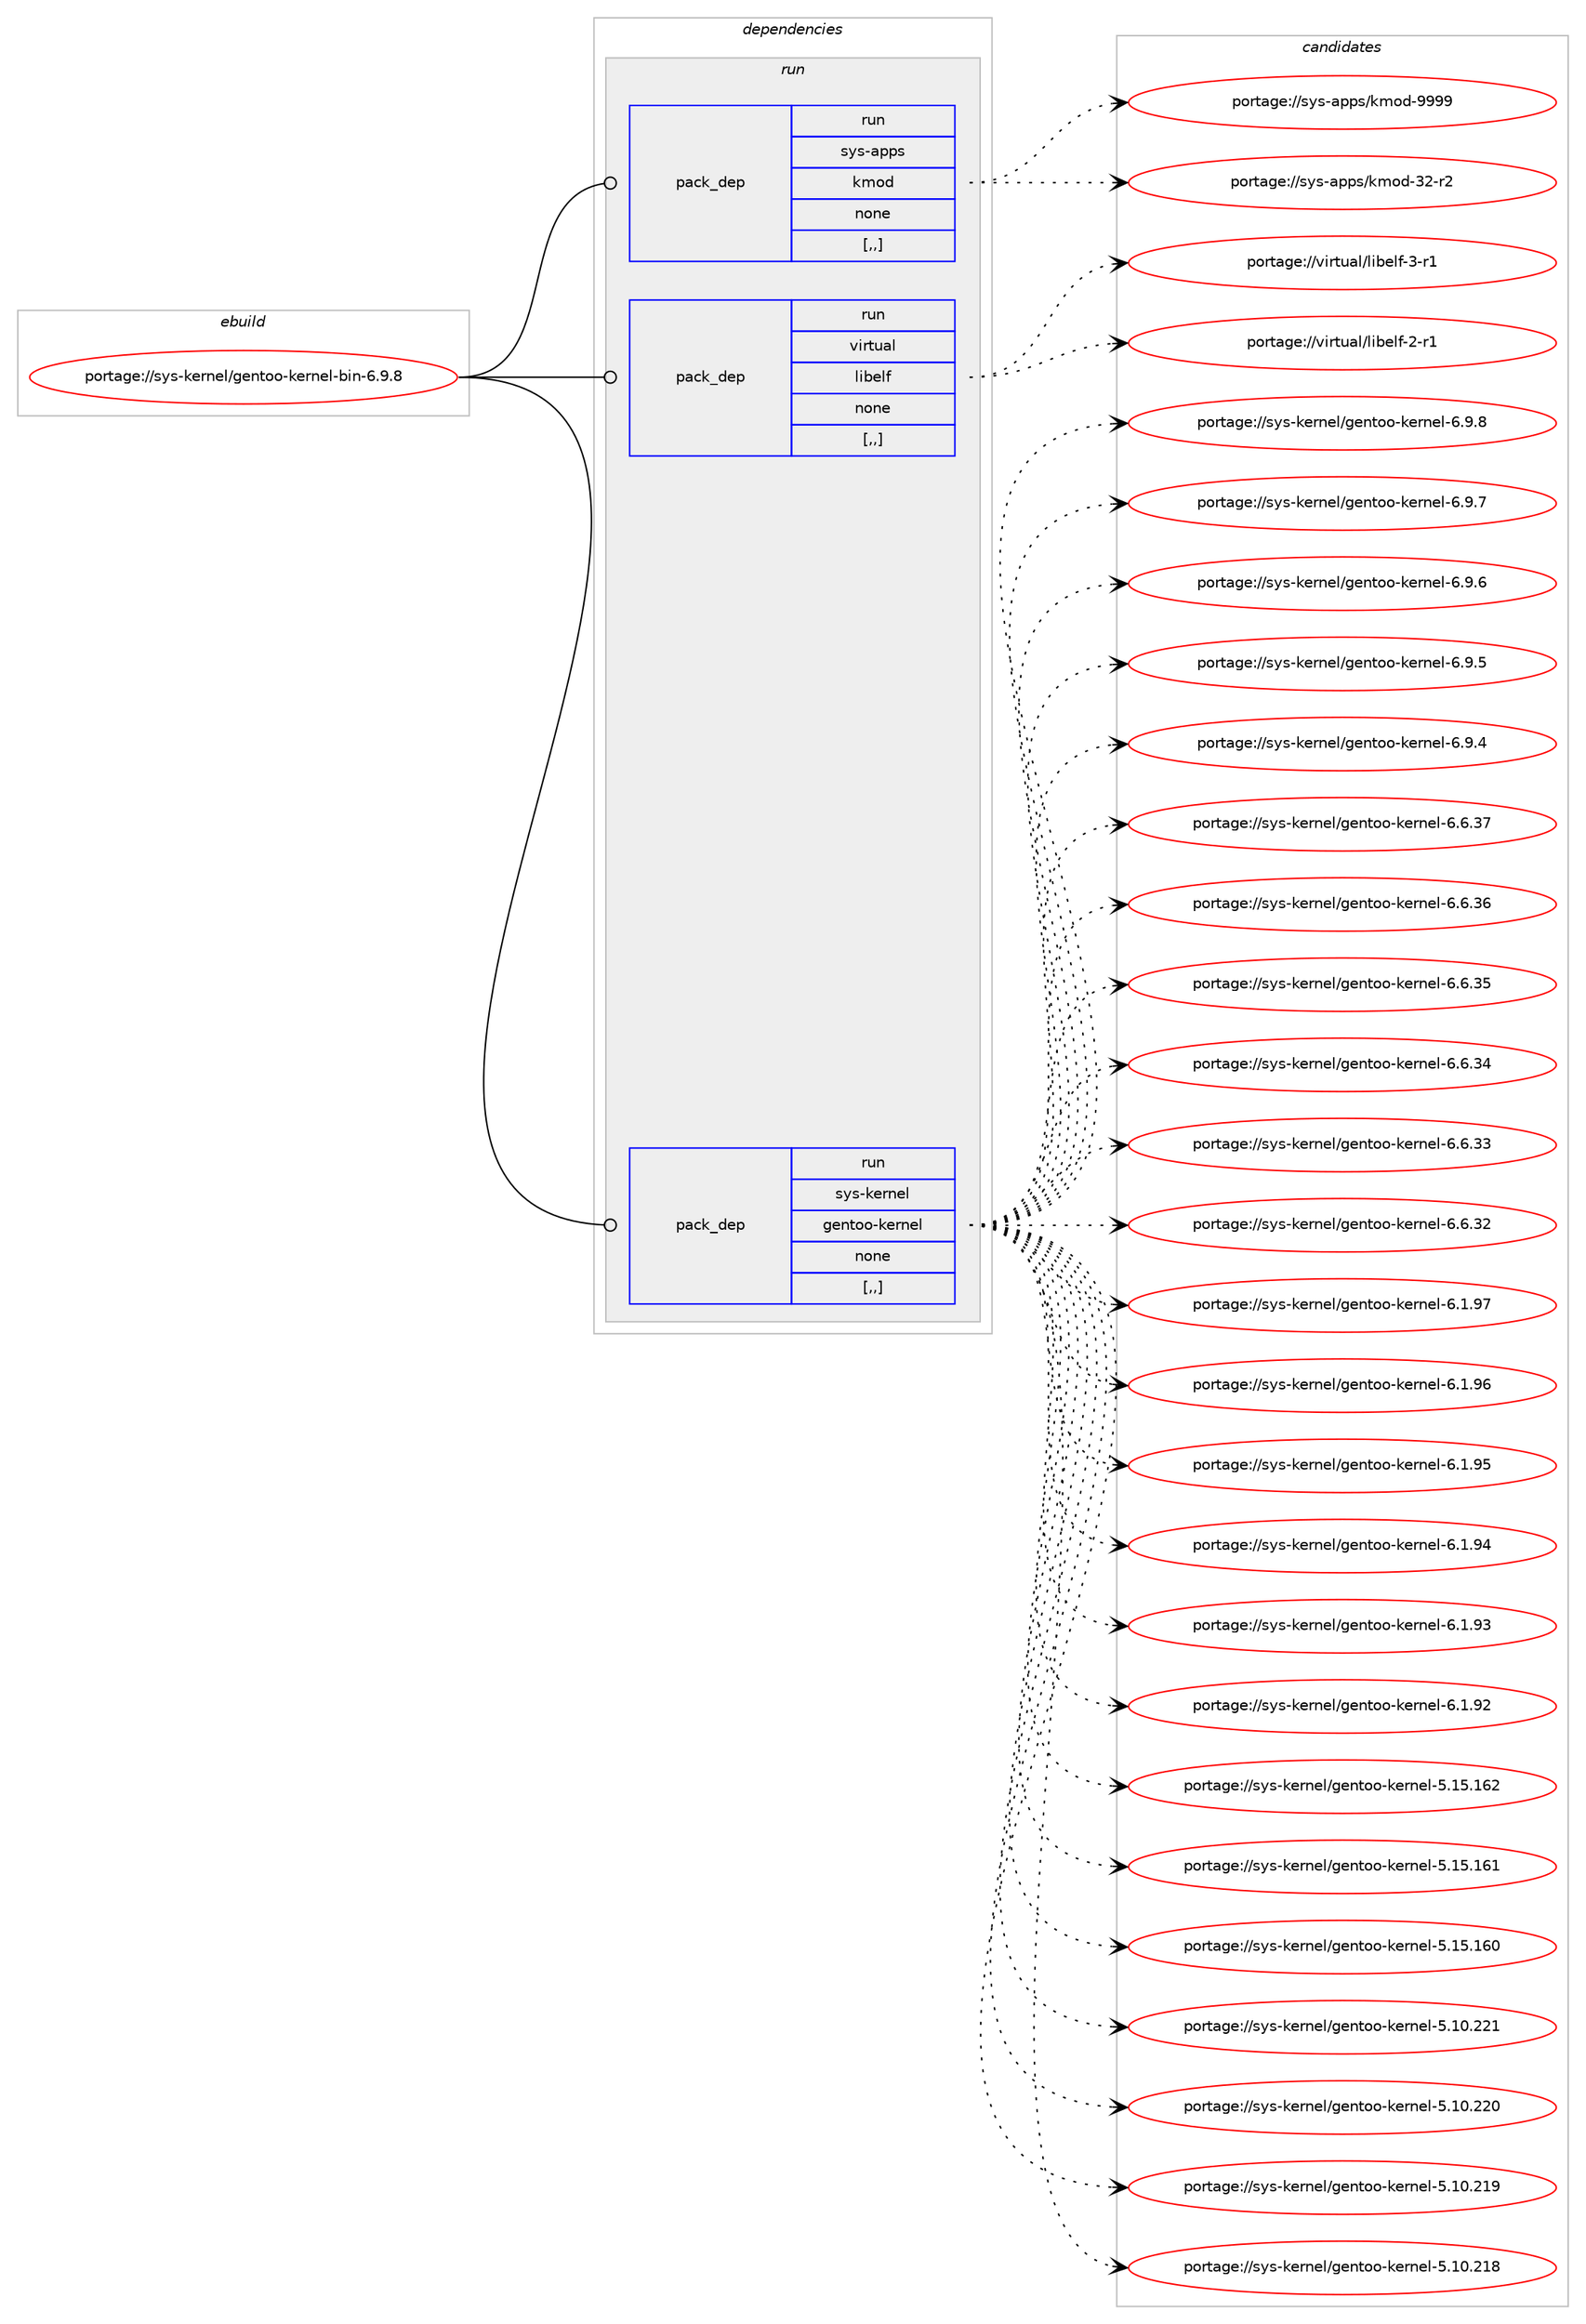 digraph prolog {

# *************
# Graph options
# *************

newrank=true;
concentrate=true;
compound=true;
graph [rankdir=LR,fontname=Helvetica,fontsize=10,ranksep=1.5];#, ranksep=2.5, nodesep=0.2];
edge  [arrowhead=vee];
node  [fontname=Helvetica,fontsize=10];

# **********
# The ebuild
# **********

subgraph cluster_leftcol {
color=gray;
rank=same;
label=<<i>ebuild</i>>;
id [label="portage://sys-kernel/gentoo-kernel-bin-6.9.8", color=red, width=4, href="../sys-kernel/gentoo-kernel-bin-6.9.8.svg"];
}

# ****************
# The dependencies
# ****************

subgraph cluster_midcol {
color=gray;
label=<<i>dependencies</i>>;
subgraph cluster_compile {
fillcolor="#eeeeee";
style=filled;
label=<<i>compile</i>>;
}
subgraph cluster_compileandrun {
fillcolor="#eeeeee";
style=filled;
label=<<i>compile and run</i>>;
}
subgraph cluster_run {
fillcolor="#eeeeee";
style=filled;
label=<<i>run</i>>;
subgraph pack2960 {
dependency3438 [label=<<TABLE BORDER="0" CELLBORDER="1" CELLSPACING="0" CELLPADDING="4" WIDTH="220"><TR><TD ROWSPAN="6" CELLPADDING="30">pack_dep</TD></TR><TR><TD WIDTH="110">run</TD></TR><TR><TD>sys-apps</TD></TR><TR><TD>kmod</TD></TR><TR><TD>none</TD></TR><TR><TD>[,,]</TD></TR></TABLE>>, shape=none, color=blue];
}
id:e -> dependency3438:w [weight=20,style="solid",arrowhead="odot"];
subgraph pack2961 {
dependency3439 [label=<<TABLE BORDER="0" CELLBORDER="1" CELLSPACING="0" CELLPADDING="4" WIDTH="220"><TR><TD ROWSPAN="6" CELLPADDING="30">pack_dep</TD></TR><TR><TD WIDTH="110">run</TD></TR><TR><TD>virtual</TD></TR><TR><TD>libelf</TD></TR><TR><TD>none</TD></TR><TR><TD>[,,]</TD></TR></TABLE>>, shape=none, color=blue];
}
id:e -> dependency3439:w [weight=20,style="solid",arrowhead="odot"];
subgraph pack2962 {
dependency3440 [label=<<TABLE BORDER="0" CELLBORDER="1" CELLSPACING="0" CELLPADDING="4" WIDTH="220"><TR><TD ROWSPAN="6" CELLPADDING="30">pack_dep</TD></TR><TR><TD WIDTH="110">run</TD></TR><TR><TD>sys-kernel</TD></TR><TR><TD>gentoo-kernel</TD></TR><TR><TD>none</TD></TR><TR><TD>[,,]</TD></TR></TABLE>>, shape=none, color=blue];
}
id:e -> dependency3440:w [weight=20,style="solid",arrowhead="odot"];
}
}

# **************
# The candidates
# **************

subgraph cluster_choices {
rank=same;
color=gray;
label=<<i>candidates</i>>;

subgraph choice2960 {
color=black;
nodesep=1;
choice1151211154597112112115471071091111004557575757 [label="portage://sys-apps/kmod-9999", color=red, width=4,href="../sys-apps/kmod-9999.svg"];
choice1151211154597112112115471071091111004551504511450 [label="portage://sys-apps/kmod-32-r2", color=red, width=4,href="../sys-apps/kmod-32-r2.svg"];
dependency3438:e -> choice1151211154597112112115471071091111004557575757:w [style=dotted,weight="100"];
dependency3438:e -> choice1151211154597112112115471071091111004551504511450:w [style=dotted,weight="100"];
}
subgraph choice2961 {
color=black;
nodesep=1;
choice11810511411611797108471081059810110810245514511449 [label="portage://virtual/libelf-3-r1", color=red, width=4,href="../virtual/libelf-3-r1.svg"];
choice11810511411611797108471081059810110810245504511449 [label="portage://virtual/libelf-2-r1", color=red, width=4,href="../virtual/libelf-2-r1.svg"];
dependency3439:e -> choice11810511411611797108471081059810110810245514511449:w [style=dotted,weight="100"];
dependency3439:e -> choice11810511411611797108471081059810110810245504511449:w [style=dotted,weight="100"];
}
subgraph choice2962 {
color=black;
nodesep=1;
choice115121115451071011141101011084710310111011611111145107101114110101108455446574656 [label="portage://sys-kernel/gentoo-kernel-6.9.8", color=red, width=4,href="../sys-kernel/gentoo-kernel-6.9.8.svg"];
choice115121115451071011141101011084710310111011611111145107101114110101108455446574655 [label="portage://sys-kernel/gentoo-kernel-6.9.7", color=red, width=4,href="../sys-kernel/gentoo-kernel-6.9.7.svg"];
choice115121115451071011141101011084710310111011611111145107101114110101108455446574654 [label="portage://sys-kernel/gentoo-kernel-6.9.6", color=red, width=4,href="../sys-kernel/gentoo-kernel-6.9.6.svg"];
choice115121115451071011141101011084710310111011611111145107101114110101108455446574653 [label="portage://sys-kernel/gentoo-kernel-6.9.5", color=red, width=4,href="../sys-kernel/gentoo-kernel-6.9.5.svg"];
choice115121115451071011141101011084710310111011611111145107101114110101108455446574652 [label="portage://sys-kernel/gentoo-kernel-6.9.4", color=red, width=4,href="../sys-kernel/gentoo-kernel-6.9.4.svg"];
choice11512111545107101114110101108471031011101161111114510710111411010110845544654465155 [label="portage://sys-kernel/gentoo-kernel-6.6.37", color=red, width=4,href="../sys-kernel/gentoo-kernel-6.6.37.svg"];
choice11512111545107101114110101108471031011101161111114510710111411010110845544654465154 [label="portage://sys-kernel/gentoo-kernel-6.6.36", color=red, width=4,href="../sys-kernel/gentoo-kernel-6.6.36.svg"];
choice11512111545107101114110101108471031011101161111114510710111411010110845544654465153 [label="portage://sys-kernel/gentoo-kernel-6.6.35", color=red, width=4,href="../sys-kernel/gentoo-kernel-6.6.35.svg"];
choice11512111545107101114110101108471031011101161111114510710111411010110845544654465152 [label="portage://sys-kernel/gentoo-kernel-6.6.34", color=red, width=4,href="../sys-kernel/gentoo-kernel-6.6.34.svg"];
choice11512111545107101114110101108471031011101161111114510710111411010110845544654465151 [label="portage://sys-kernel/gentoo-kernel-6.6.33", color=red, width=4,href="../sys-kernel/gentoo-kernel-6.6.33.svg"];
choice11512111545107101114110101108471031011101161111114510710111411010110845544654465150 [label="portage://sys-kernel/gentoo-kernel-6.6.32", color=red, width=4,href="../sys-kernel/gentoo-kernel-6.6.32.svg"];
choice11512111545107101114110101108471031011101161111114510710111411010110845544649465755 [label="portage://sys-kernel/gentoo-kernel-6.1.97", color=red, width=4,href="../sys-kernel/gentoo-kernel-6.1.97.svg"];
choice11512111545107101114110101108471031011101161111114510710111411010110845544649465754 [label="portage://sys-kernel/gentoo-kernel-6.1.96", color=red, width=4,href="../sys-kernel/gentoo-kernel-6.1.96.svg"];
choice11512111545107101114110101108471031011101161111114510710111411010110845544649465753 [label="portage://sys-kernel/gentoo-kernel-6.1.95", color=red, width=4,href="../sys-kernel/gentoo-kernel-6.1.95.svg"];
choice11512111545107101114110101108471031011101161111114510710111411010110845544649465752 [label="portage://sys-kernel/gentoo-kernel-6.1.94", color=red, width=4,href="../sys-kernel/gentoo-kernel-6.1.94.svg"];
choice11512111545107101114110101108471031011101161111114510710111411010110845544649465751 [label="portage://sys-kernel/gentoo-kernel-6.1.93", color=red, width=4,href="../sys-kernel/gentoo-kernel-6.1.93.svg"];
choice11512111545107101114110101108471031011101161111114510710111411010110845544649465750 [label="portage://sys-kernel/gentoo-kernel-6.1.92", color=red, width=4,href="../sys-kernel/gentoo-kernel-6.1.92.svg"];
choice115121115451071011141101011084710310111011611111145107101114110101108455346495346495450 [label="portage://sys-kernel/gentoo-kernel-5.15.162", color=red, width=4,href="../sys-kernel/gentoo-kernel-5.15.162.svg"];
choice115121115451071011141101011084710310111011611111145107101114110101108455346495346495449 [label="portage://sys-kernel/gentoo-kernel-5.15.161", color=red, width=4,href="../sys-kernel/gentoo-kernel-5.15.161.svg"];
choice115121115451071011141101011084710310111011611111145107101114110101108455346495346495448 [label="portage://sys-kernel/gentoo-kernel-5.15.160", color=red, width=4,href="../sys-kernel/gentoo-kernel-5.15.160.svg"];
choice115121115451071011141101011084710310111011611111145107101114110101108455346494846505049 [label="portage://sys-kernel/gentoo-kernel-5.10.221", color=red, width=4,href="../sys-kernel/gentoo-kernel-5.10.221.svg"];
choice115121115451071011141101011084710310111011611111145107101114110101108455346494846505048 [label="portage://sys-kernel/gentoo-kernel-5.10.220", color=red, width=4,href="../sys-kernel/gentoo-kernel-5.10.220.svg"];
choice115121115451071011141101011084710310111011611111145107101114110101108455346494846504957 [label="portage://sys-kernel/gentoo-kernel-5.10.219", color=red, width=4,href="../sys-kernel/gentoo-kernel-5.10.219.svg"];
choice115121115451071011141101011084710310111011611111145107101114110101108455346494846504956 [label="portage://sys-kernel/gentoo-kernel-5.10.218", color=red, width=4,href="../sys-kernel/gentoo-kernel-5.10.218.svg"];
dependency3440:e -> choice115121115451071011141101011084710310111011611111145107101114110101108455446574656:w [style=dotted,weight="100"];
dependency3440:e -> choice115121115451071011141101011084710310111011611111145107101114110101108455446574655:w [style=dotted,weight="100"];
dependency3440:e -> choice115121115451071011141101011084710310111011611111145107101114110101108455446574654:w [style=dotted,weight="100"];
dependency3440:e -> choice115121115451071011141101011084710310111011611111145107101114110101108455446574653:w [style=dotted,weight="100"];
dependency3440:e -> choice115121115451071011141101011084710310111011611111145107101114110101108455446574652:w [style=dotted,weight="100"];
dependency3440:e -> choice11512111545107101114110101108471031011101161111114510710111411010110845544654465155:w [style=dotted,weight="100"];
dependency3440:e -> choice11512111545107101114110101108471031011101161111114510710111411010110845544654465154:w [style=dotted,weight="100"];
dependency3440:e -> choice11512111545107101114110101108471031011101161111114510710111411010110845544654465153:w [style=dotted,weight="100"];
dependency3440:e -> choice11512111545107101114110101108471031011101161111114510710111411010110845544654465152:w [style=dotted,weight="100"];
dependency3440:e -> choice11512111545107101114110101108471031011101161111114510710111411010110845544654465151:w [style=dotted,weight="100"];
dependency3440:e -> choice11512111545107101114110101108471031011101161111114510710111411010110845544654465150:w [style=dotted,weight="100"];
dependency3440:e -> choice11512111545107101114110101108471031011101161111114510710111411010110845544649465755:w [style=dotted,weight="100"];
dependency3440:e -> choice11512111545107101114110101108471031011101161111114510710111411010110845544649465754:w [style=dotted,weight="100"];
dependency3440:e -> choice11512111545107101114110101108471031011101161111114510710111411010110845544649465753:w [style=dotted,weight="100"];
dependency3440:e -> choice11512111545107101114110101108471031011101161111114510710111411010110845544649465752:w [style=dotted,weight="100"];
dependency3440:e -> choice11512111545107101114110101108471031011101161111114510710111411010110845544649465751:w [style=dotted,weight="100"];
dependency3440:e -> choice11512111545107101114110101108471031011101161111114510710111411010110845544649465750:w [style=dotted,weight="100"];
dependency3440:e -> choice115121115451071011141101011084710310111011611111145107101114110101108455346495346495450:w [style=dotted,weight="100"];
dependency3440:e -> choice115121115451071011141101011084710310111011611111145107101114110101108455346495346495449:w [style=dotted,weight="100"];
dependency3440:e -> choice115121115451071011141101011084710310111011611111145107101114110101108455346495346495448:w [style=dotted,weight="100"];
dependency3440:e -> choice115121115451071011141101011084710310111011611111145107101114110101108455346494846505049:w [style=dotted,weight="100"];
dependency3440:e -> choice115121115451071011141101011084710310111011611111145107101114110101108455346494846505048:w [style=dotted,weight="100"];
dependency3440:e -> choice115121115451071011141101011084710310111011611111145107101114110101108455346494846504957:w [style=dotted,weight="100"];
dependency3440:e -> choice115121115451071011141101011084710310111011611111145107101114110101108455346494846504956:w [style=dotted,weight="100"];
}
}

}

